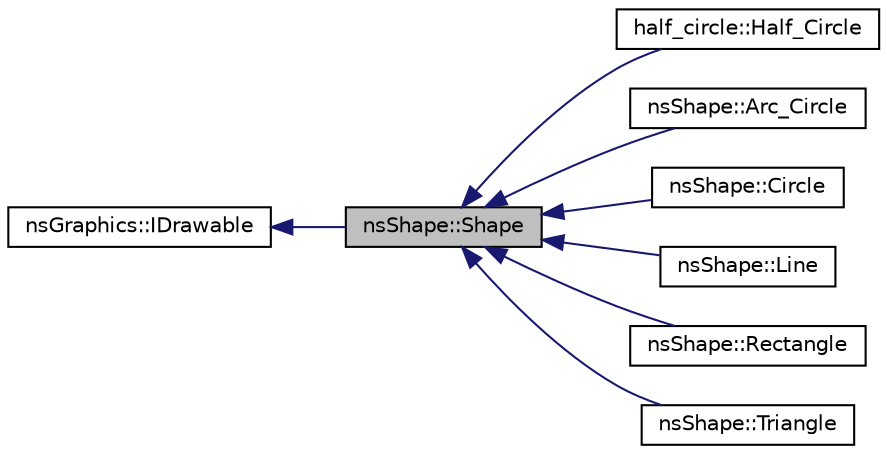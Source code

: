 digraph "nsShape::Shape"
{
 // LATEX_PDF_SIZE
  edge [fontname="Helvetica",fontsize="10",labelfontname="Helvetica",labelfontsize="10"];
  node [fontname="Helvetica",fontsize="10",shape=record];
  rankdir="LR";
  Node1 [label="nsShape::Shape",height=0.2,width=0.4,color="black", fillcolor="grey75", style="filled", fontcolor="black",tooltip="Classe de base pour une forme."];
  Node2 -> Node1 [dir="back",color="midnightblue",fontsize="10",style="solid",fontname="Helvetica"];
  Node2 [label="nsGraphics::IDrawable",height=0.2,width=0.4,color="black", fillcolor="white", style="filled",URL="$classns_graphics_1_1_i_drawable.html",tooltip="Interface pour un objet affichable."];
  Node1 -> Node3 [dir="back",color="midnightblue",fontsize="10",style="solid",fontname="Helvetica"];
  Node3 [label="half_circle::Half_Circle",height=0.2,width=0.4,color="black", fillcolor="white", style="filled",URL="$classhalf__circle_1_1_half___circle.html",tooltip="Classe représentant un demi-cercle."];
  Node1 -> Node4 [dir="back",color="midnightblue",fontsize="10",style="solid",fontname="Helvetica"];
  Node4 [label="nsShape::Arc_Circle",height=0.2,width=0.4,color="black", fillcolor="white", style="filled",URL="$classns_shape_1_1_arc___circle.html",tooltip="Classe représentant un arc de cercle."];
  Node1 -> Node5 [dir="back",color="midnightblue",fontsize="10",style="solid",fontname="Helvetica"];
  Node5 [label="nsShape::Circle",height=0.2,width=0.4,color="black", fillcolor="white", style="filled",URL="$classns_shape_1_1_circle.html",tooltip="Classe représentant un cercle."];
  Node1 -> Node6 [dir="back",color="midnightblue",fontsize="10",style="solid",fontname="Helvetica"];
  Node6 [label="nsShape::Line",height=0.2,width=0.4,color="black", fillcolor="white", style="filled",URL="$classns_shape_1_1_line.html",tooltip="Classe représentant une ligne."];
  Node1 -> Node7 [dir="back",color="midnightblue",fontsize="10",style="solid",fontname="Helvetica"];
  Node7 [label="nsShape::Rectangle",height=0.2,width=0.4,color="black", fillcolor="white", style="filled",URL="$classns_shape_1_1_rectangle.html",tooltip="Classe représentant un rectangle."];
  Node1 -> Node8 [dir="back",color="midnightblue",fontsize="10",style="solid",fontname="Helvetica"];
  Node8 [label="nsShape::Triangle",height=0.2,width=0.4,color="black", fillcolor="white", style="filled",URL="$classns_shape_1_1_triangle.html",tooltip="Classe représentant un triangle."];
}
